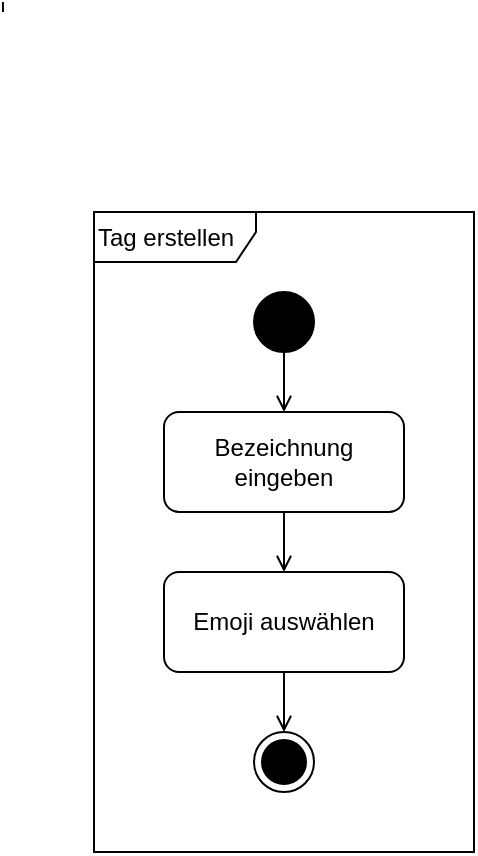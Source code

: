 <mxfile version="24.4.4" type="github">
  <diagram name="Seite-1" id="sYn7OmClSIo9AgA5oGfF">
    <mxGraphModel dx="1221" dy="618" grid="1" gridSize="10" guides="1" tooltips="1" connect="1" arrows="1" fold="1" page="1" pageScale="1" pageWidth="840" pageHeight="1000" math="0" shadow="0">
      <root>
        <mxCell id="0" />
        <mxCell id="1" parent="0" />
        <mxCell id="gqAwBxLENHyAQ9l-G7uC-22" style="edgeStyle=orthogonalEdgeStyle;rounded=0;orthogonalLoop=1;jettySize=auto;html=1;entryX=0.5;entryY=0;entryDx=0;entryDy=0;endArrow=open;endFill=0;" edge="1" parent="1" source="gqAwBxLENHyAQ9l-G7uC-1" target="gqAwBxLENHyAQ9l-G7uC-21">
          <mxGeometry relative="1" as="geometry" />
        </mxCell>
        <mxCell id="gqAwBxLENHyAQ9l-G7uC-1" value="Bezeichnung eingeben" style="rounded=1;whiteSpace=wrap;html=1;" vertex="1" parent="1">
          <mxGeometry x="185" y="260" width="120" height="50" as="geometry" />
        </mxCell>
        <mxCell id="gqAwBxLENHyAQ9l-G7uC-20" style="edgeStyle=orthogonalEdgeStyle;rounded=0;orthogonalLoop=1;jettySize=auto;html=1;entryX=0.5;entryY=0;entryDx=0;entryDy=0;endArrow=open;endFill=0;" edge="1" parent="1" source="gqAwBxLENHyAQ9l-G7uC-3" target="gqAwBxLENHyAQ9l-G7uC-1">
          <mxGeometry relative="1" as="geometry" />
        </mxCell>
        <mxCell id="gqAwBxLENHyAQ9l-G7uC-3" value="" style="ellipse;fillColor=strokeColor;html=1;" vertex="1" parent="1">
          <mxGeometry x="230" y="200" width="30" height="30" as="geometry" />
        </mxCell>
        <mxCell id="gqAwBxLENHyAQ9l-G7uC-4" value="" style="ellipse;html=1;shape=endState;fillColor=strokeColor;" vertex="1" parent="1">
          <mxGeometry x="230" y="420" width="30" height="30" as="geometry" />
        </mxCell>
        <mxCell id="gqAwBxLENHyAQ9l-G7uC-8" value="" style="endArrow=none;html=1;rounded=0;entryX=0.442;entryY=0.503;entryDx=0;entryDy=0;entryPerimeter=0;exitX=1;exitY=0.5;exitDx=0;exitDy=0;exitPerimeter=0;" edge="1" parent="1">
          <mxGeometry width="50" height="50" relative="1" as="geometry">
            <mxPoint x="104.5" y="60.0" as="sourcePoint" />
            <mxPoint x="104.467" y="54.978" as="targetPoint" />
          </mxGeometry>
        </mxCell>
        <mxCell id="gqAwBxLENHyAQ9l-G7uC-18" value="Tag erstellen" style="shape=umlFrame;whiteSpace=wrap;html=1;pointerEvents=0;width=81;height=25;align=left;" vertex="1" parent="1">
          <mxGeometry x="150" y="160" width="190" height="320" as="geometry" />
        </mxCell>
        <mxCell id="gqAwBxLENHyAQ9l-G7uC-23" style="edgeStyle=orthogonalEdgeStyle;rounded=0;orthogonalLoop=1;jettySize=auto;html=1;entryX=0.5;entryY=0;entryDx=0;entryDy=0;endArrow=open;endFill=0;" edge="1" parent="1" source="gqAwBxLENHyAQ9l-G7uC-21" target="gqAwBxLENHyAQ9l-G7uC-4">
          <mxGeometry relative="1" as="geometry" />
        </mxCell>
        <mxCell id="gqAwBxLENHyAQ9l-G7uC-21" value="Emoji auswählen" style="rounded=1;whiteSpace=wrap;html=1;" vertex="1" parent="1">
          <mxGeometry x="185" y="340" width="120" height="50" as="geometry" />
        </mxCell>
      </root>
    </mxGraphModel>
  </diagram>
</mxfile>
